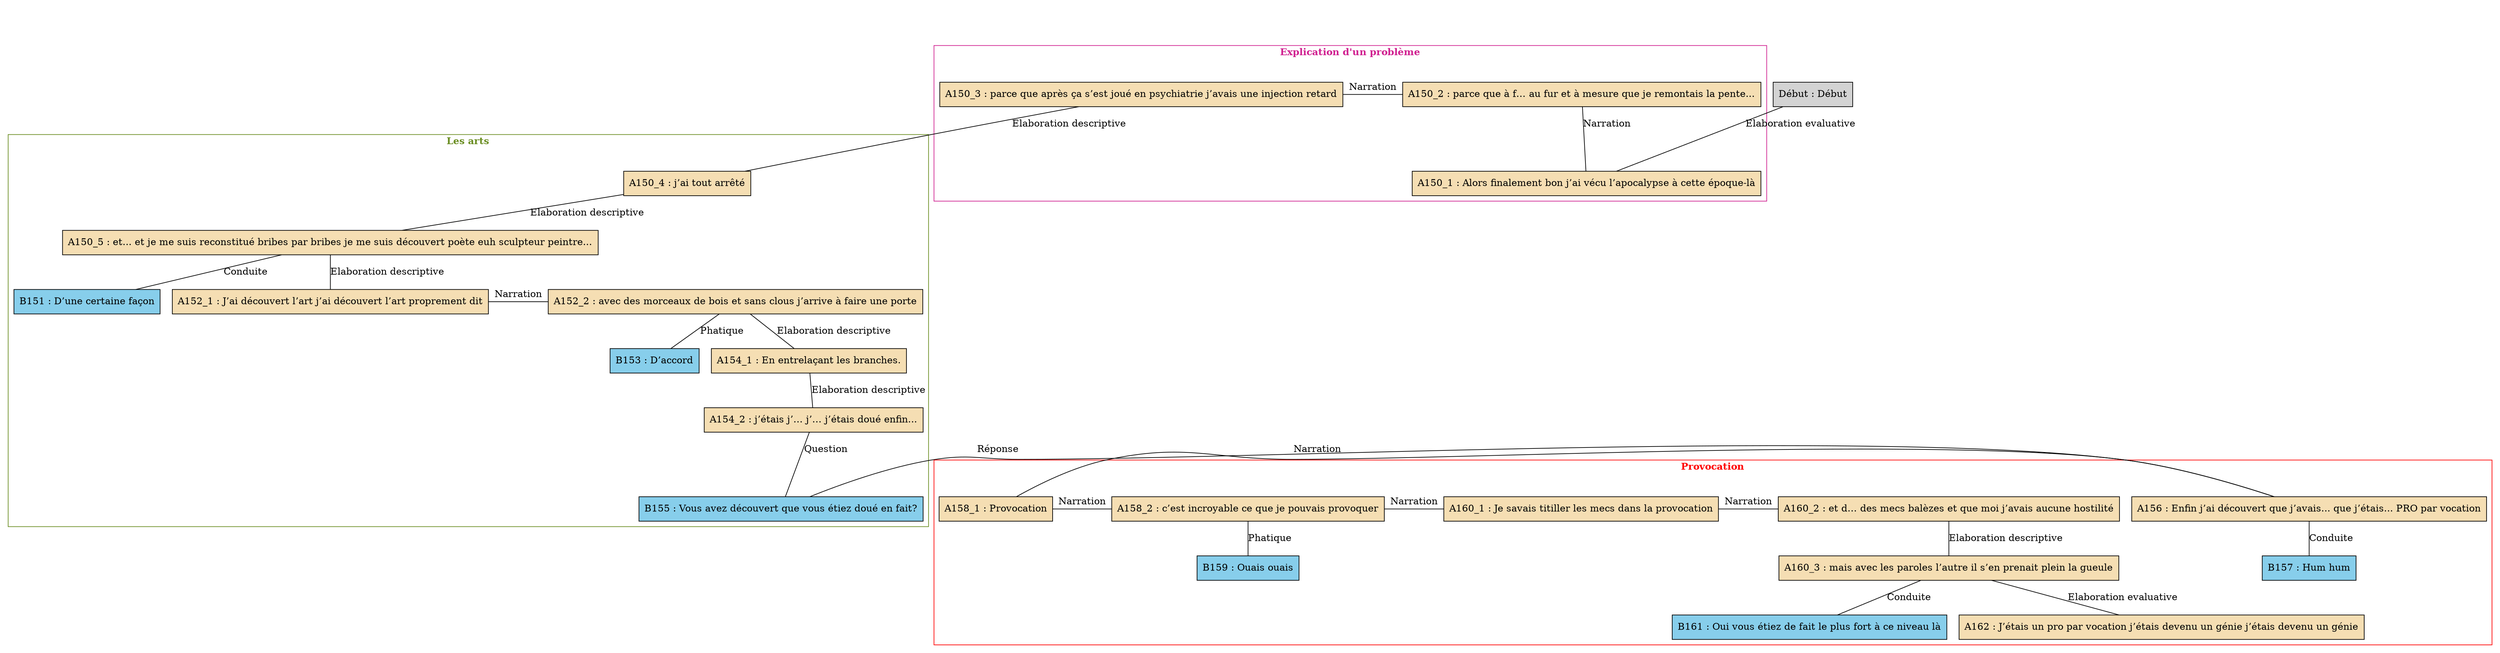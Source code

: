 digraph "Provocation_-_E02" {
	node [shape=box style=filled]
	newrank=true
	zero [style=invis]
	"Début" [label="Début : Début"]
	A150_1 [label="A150_1 : Alors finalement bon j’ai vécu l’apocalypse à cette époque-là" fillcolor=wheat]
	A150_2 [label="A150_2 : parce que à f… au fur et à mesure que je remontais la pente..." fillcolor=wheat]
	A150_3 [label="A150_3 : parce que après ça s’est joué en psychiatrie j’avais une injection retard" fillcolor=wheat]
	A150_4 [label="A150_4 : j’ai tout arrêté" fillcolor=wheat]
	A150_5 [label="A150_5 : et... et je me suis reconstitué bribes par bribes je me suis découvert poète euh sculpteur peintre..." fillcolor=wheat]
	B151 [label="B151 : D’une certaine façon" fillcolor=skyblue]
	A152_1 [label="A152_1 : J’ai découvert l’art j’ai découvert l’art proprement dit" fillcolor=wheat]
	A152_2 [label="A152_2 : avec des morceaux de bois et sans clous j’arrive à faire une porte" fillcolor=wheat]
	B153 [label="B153 : D’accord" fillcolor=skyblue]
	A154_1 [label="A154_1 : En entrelaçant les branches." fillcolor=wheat]
	A154_2 [label="A154_2 : j’étais j’… j’… j’étais doué enfin..." fillcolor=wheat]
	B155 [label="B155 : Vous avez découvert que vous étiez doué en fait?" fillcolor=skyblue]
	A156 [label="A156 : Enfin j’ai découvert que j’avais... que j’étais... PRO par vocation" fillcolor=wheat]
	B157 [label="B157 : Hum hum" fillcolor=skyblue]
	A158_1 [label="A158_1 : Provocation" fillcolor=wheat]
	A158_2 [label="A158_2 : c’est incroyable ce que je pouvais provoquer" fillcolor=wheat]
	B159 [label="B159 : Ouais ouais" fillcolor=skyblue]
	A160_1 [label="A160_1 : Je savais titiller les mecs dans la provocation" fillcolor=wheat]
	A160_2 [label="A160_2 : et d… des mecs balèzes et que moi j’avais aucune hostilité" fillcolor=wheat]
	A160_3 [label="A160_3 : mais avec les paroles l’autre il s’en prenait plein la gueule" fillcolor=wheat]
	B161 [label="B161 : Oui vous étiez de fait le plus fort à ce niveau là" fillcolor=skyblue]
	A162 [label="A162 : J’étais un pro par vocation j’étais devenu un génie j’étais devenu un génie" fillcolor=wheat]
	zero -> "Début" [label="" style=invis]
	"Début" -> A150_1 [label="Elaboration evaluative" dir=none weight=2]
	zero -> A150_2 [style=invis weight=1]
	A150_1 -> A150_2 [label=Narration constraint=false dir=none]
	zero -> A150_3 [style=invis weight=1]
	A150_2 -> A150_3 [label=Narration constraint=false dir=none]
	A150_3 -> A150_4 [label="Elaboration descriptive" dir=none weight=2]
	A150_4 -> A150_5 [label="Elaboration descriptive" dir=none weight=2]
	A150_5 -> B151 [label=Conduite dir=none weight=2]
	A152_2 -> B153 [label=Phatique dir=none weight=2]
	A152_2 -> A154_1 [label="Elaboration descriptive" dir=none weight=2]
	A150_5 -> A152_2 [style=invis weight=1]
	A152_1 -> A152_2 [label=Narration constraint=false dir=none]
	A154_2 -> B155 [label=Question dir=none weight=2]
	A156 -> B157 [label=Conduite dir=none weight=2]
	A154_2 -> A156 [style=invis weight=1]
	B155 -> A156 [label="Réponse" constraint=false dir=none]
	A154_2 -> A158_1 [style=invis weight=1]
	A156 -> A158_1 [label=Narration constraint=false dir=none]
	A154_2 -> A158_2 [style=invis weight=1]
	A158_1 -> A158_2 [label=Narration constraint=false dir=none]
	A158_2 -> B159 [label=Phatique dir=none weight=2]
	A154_2 -> A160_1 [style=invis weight=1]
	A158_2 -> A160_1 [label=Narration constraint=false dir=none]
	A154_2 -> A160_2 [style=invis weight=1]
	A160_1 -> A160_2 [label=Narration constraint=false dir=none]
	A160_2 -> A160_3 [label="Elaboration descriptive" dir=none weight=2]
	A160_3 -> B161 [label=Conduite dir=none weight=2]
	A160_3 -> A162 [label="Elaboration evaluative" dir=none weight=2]
	A150_5 -> A152_1 [label="Elaboration descriptive" dir=none weight=2]
	A154_1 -> A154_2 [label="Elaboration descriptive" dir=none weight=2]
	subgraph cluster_0 {
		label=<<B>Explication d'un problème</B>>
		color=violetred
		fontcolor=violetred
		A150_1
		A150_2
		A150_3
	}
	subgraph cluster_1 {
		label=<<B>Les arts</B>>
		color=olivedrab
		fontcolor=olivedrab
		A150_4
		A150_5
		B151
		A152_1
		A152_2
		B153
		A154_1
		A154_2
		B155
	}
	subgraph cluster_2 {
		label=<<B>Provocation</B>>
		color=red
		fontcolor=red
		A156
		B157
		A158_1
		A158_2
		B159
		A160_1
		A160_2
		A160_3
		B161
		A162
	}
}
